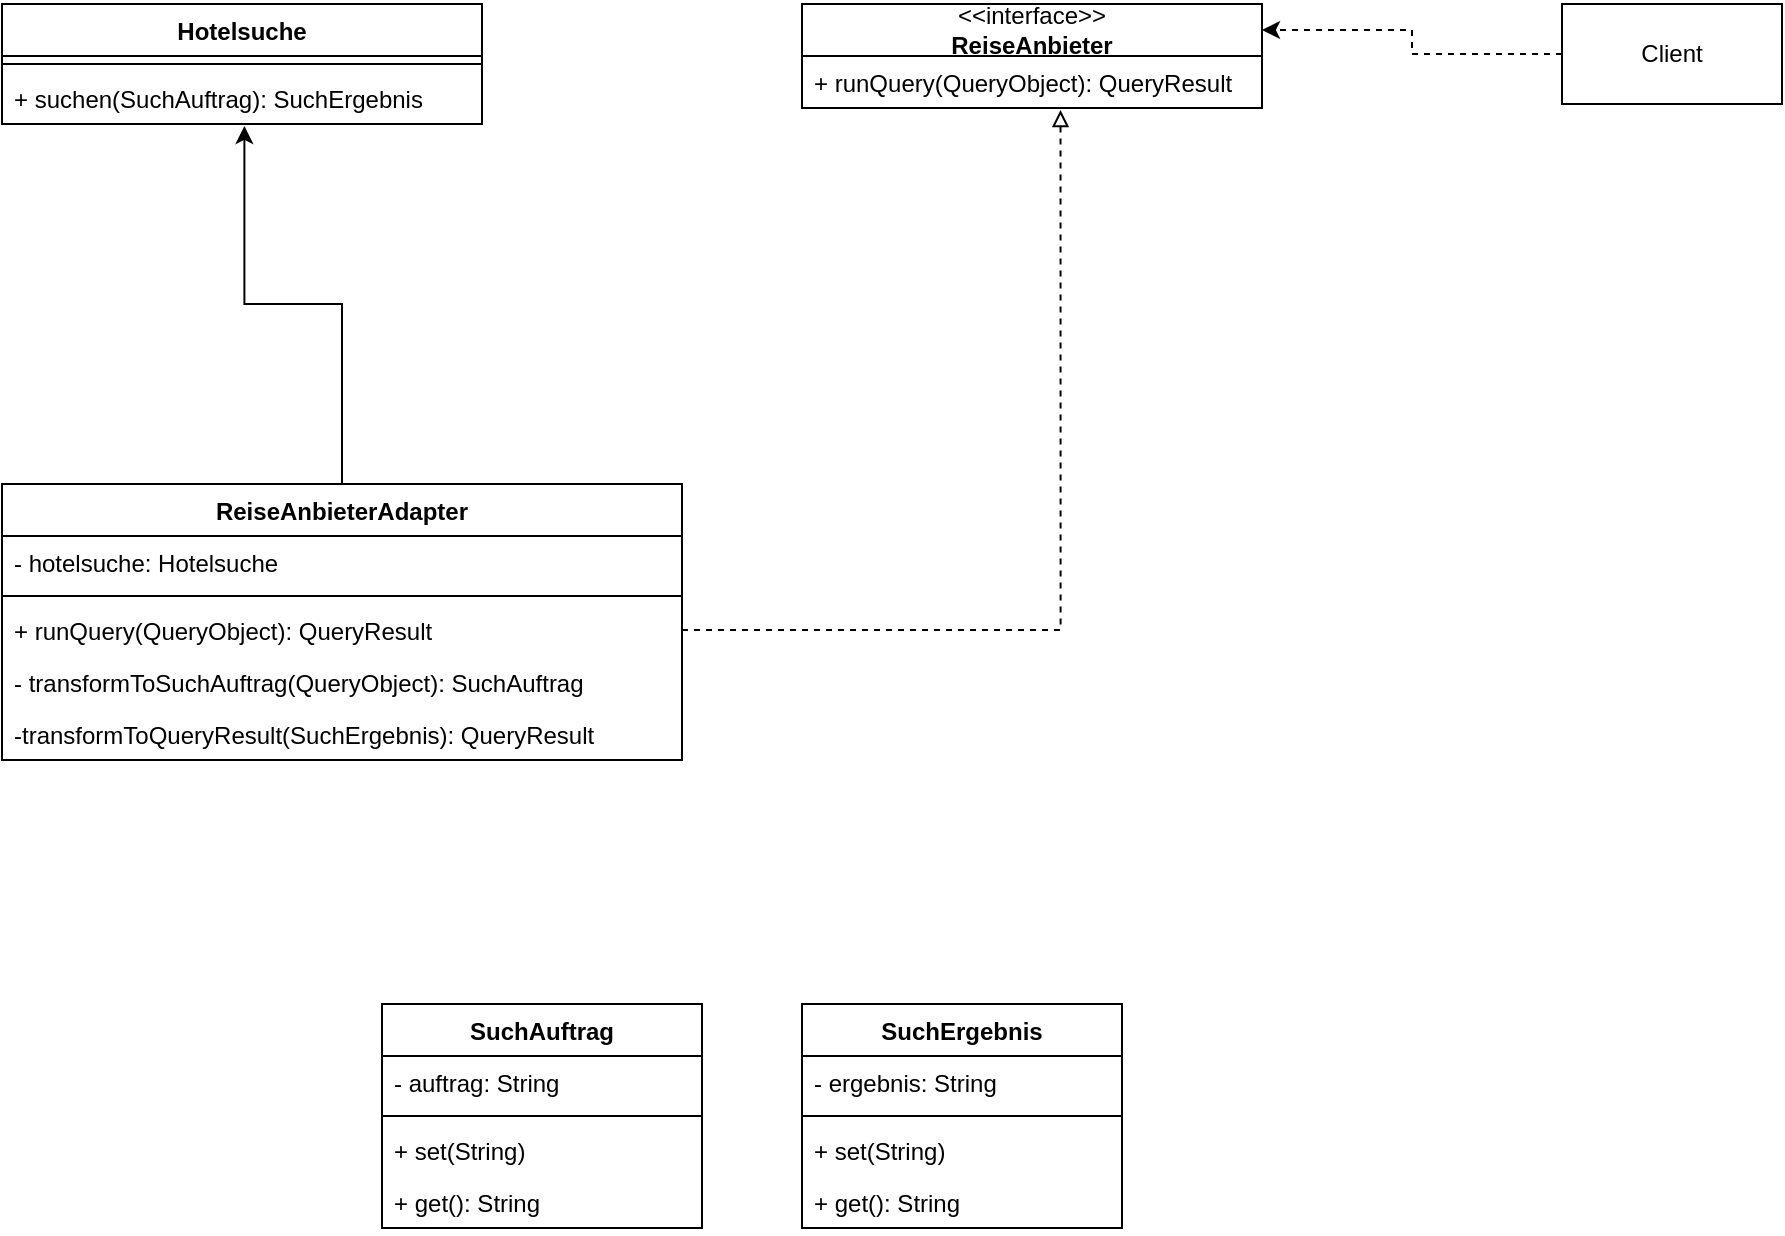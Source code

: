 <mxfile version="24.6.3" type="device">
  <diagram name="Seite-1" id="2FdmSvtwB2SYOyU4i6dr">
    <mxGraphModel dx="2074" dy="1132" grid="1" gridSize="10" guides="1" tooltips="1" connect="1" arrows="1" fold="1" page="1" pageScale="1" pageWidth="1169" pageHeight="827" math="0" shadow="0">
      <root>
        <mxCell id="0" />
        <mxCell id="1" parent="0" />
        <mxCell id="7MN9r2oa7G7E-R6rydLz-1" value="ReiseAnbieterAdapter" style="swimlane;fontStyle=1;align=center;verticalAlign=top;childLayout=stackLayout;horizontal=1;startSize=26;horizontalStack=0;resizeParent=1;resizeParentMax=0;resizeLast=0;collapsible=1;marginBottom=0;whiteSpace=wrap;html=1;" parent="1" vertex="1">
          <mxGeometry x="80" y="320" width="340" height="138" as="geometry" />
        </mxCell>
        <mxCell id="7MN9r2oa7G7E-R6rydLz-2" value="- hotelsuche: Hotelsuche" style="text;strokeColor=none;fillColor=none;align=left;verticalAlign=top;spacingLeft=4;spacingRight=4;overflow=hidden;rotatable=0;points=[[0,0.5],[1,0.5]];portConstraint=eastwest;whiteSpace=wrap;html=1;" parent="7MN9r2oa7G7E-R6rydLz-1" vertex="1">
          <mxGeometry y="26" width="340" height="26" as="geometry" />
        </mxCell>
        <mxCell id="7MN9r2oa7G7E-R6rydLz-3" value="" style="line;strokeWidth=1;fillColor=none;align=left;verticalAlign=middle;spacingTop=-1;spacingLeft=3;spacingRight=3;rotatable=0;labelPosition=right;points=[];portConstraint=eastwest;strokeColor=inherit;" parent="7MN9r2oa7G7E-R6rydLz-1" vertex="1">
          <mxGeometry y="52" width="340" height="8" as="geometry" />
        </mxCell>
        <mxCell id="7MN9r2oa7G7E-R6rydLz-4" value="+ runQuery(QueryObject): QueryResult" style="text;strokeColor=none;fillColor=none;align=left;verticalAlign=top;spacingLeft=4;spacingRight=4;overflow=hidden;rotatable=0;points=[[0,0.5],[1,0.5]];portConstraint=eastwest;whiteSpace=wrap;html=1;" parent="7MN9r2oa7G7E-R6rydLz-1" vertex="1">
          <mxGeometry y="60" width="340" height="26" as="geometry" />
        </mxCell>
        <mxCell id="7MN9r2oa7G7E-R6rydLz-13" value="- transformToSuchAuftrag(QueryObject): SuchAuftrag" style="text;strokeColor=none;fillColor=none;align=left;verticalAlign=top;spacingLeft=4;spacingRight=4;overflow=hidden;rotatable=0;points=[[0,0.5],[1,0.5]];portConstraint=eastwest;whiteSpace=wrap;html=1;" parent="7MN9r2oa7G7E-R6rydLz-1" vertex="1">
          <mxGeometry y="86" width="340" height="26" as="geometry" />
        </mxCell>
        <mxCell id="7MN9r2oa7G7E-R6rydLz-14" value="-transformToQueryResult(SuchErgebnis): QueryResult" style="text;strokeColor=none;fillColor=none;align=left;verticalAlign=top;spacingLeft=4;spacingRight=4;overflow=hidden;rotatable=0;points=[[0,0.5],[1,0.5]];portConstraint=eastwest;whiteSpace=wrap;html=1;" parent="7MN9r2oa7G7E-R6rydLz-1" vertex="1">
          <mxGeometry y="112" width="340" height="26" as="geometry" />
        </mxCell>
        <mxCell id="7MN9r2oa7G7E-R6rydLz-5" value="Hotelsuche" style="swimlane;fontStyle=1;align=center;verticalAlign=top;childLayout=stackLayout;horizontal=1;startSize=26;horizontalStack=0;resizeParent=1;resizeParentMax=0;resizeLast=0;collapsible=1;marginBottom=0;whiteSpace=wrap;html=1;" parent="1" vertex="1">
          <mxGeometry x="80" y="80" width="240" height="60" as="geometry" />
        </mxCell>
        <mxCell id="7MN9r2oa7G7E-R6rydLz-7" value="" style="line;strokeWidth=1;fillColor=none;align=left;verticalAlign=middle;spacingTop=-1;spacingLeft=3;spacingRight=3;rotatable=0;labelPosition=right;points=[];portConstraint=eastwest;strokeColor=inherit;" parent="7MN9r2oa7G7E-R6rydLz-5" vertex="1">
          <mxGeometry y="26" width="240" height="8" as="geometry" />
        </mxCell>
        <mxCell id="7MN9r2oa7G7E-R6rydLz-8" value="+ suchen(SuchAuftrag): SuchErgebnis" style="text;strokeColor=none;fillColor=none;align=left;verticalAlign=top;spacingLeft=4;spacingRight=4;overflow=hidden;rotatable=0;points=[[0,0.5],[1,0.5]];portConstraint=eastwest;whiteSpace=wrap;html=1;" parent="7MN9r2oa7G7E-R6rydLz-5" vertex="1">
          <mxGeometry y="34" width="240" height="26" as="geometry" />
        </mxCell>
        <mxCell id="7MN9r2oa7G7E-R6rydLz-9" value="&lt;div&gt;&amp;lt;&amp;lt;interface&amp;gt;&amp;gt;&lt;/div&gt;&lt;b&gt;ReiseAnbieter&lt;/b&gt;" style="swimlane;fontStyle=0;childLayout=stackLayout;horizontal=1;startSize=26;fillColor=none;horizontalStack=0;resizeParent=1;resizeParentMax=0;resizeLast=0;collapsible=1;marginBottom=0;whiteSpace=wrap;html=1;" parent="1" vertex="1">
          <mxGeometry x="480" y="80" width="230" height="52" as="geometry" />
        </mxCell>
        <mxCell id="7MN9r2oa7G7E-R6rydLz-10" value="+ runQuery(QueryObject): QueryResult" style="text;strokeColor=none;fillColor=none;align=left;verticalAlign=top;spacingLeft=4;spacingRight=4;overflow=hidden;rotatable=0;points=[[0,0.5],[1,0.5]];portConstraint=eastwest;whiteSpace=wrap;html=1;" parent="7MN9r2oa7G7E-R6rydLz-9" vertex="1">
          <mxGeometry y="26" width="230" height="26" as="geometry" />
        </mxCell>
        <mxCell id="7MN9r2oa7G7E-R6rydLz-15" style="edgeStyle=orthogonalEdgeStyle;rounded=0;orthogonalLoop=1;jettySize=auto;html=1;exitX=0.5;exitY=0;exitDx=0;exitDy=0;entryX=0.505;entryY=1.038;entryDx=0;entryDy=0;entryPerimeter=0;" parent="1" source="7MN9r2oa7G7E-R6rydLz-1" target="7MN9r2oa7G7E-R6rydLz-8" edge="1">
          <mxGeometry relative="1" as="geometry" />
        </mxCell>
        <mxCell id="7MN9r2oa7G7E-R6rydLz-16" style="edgeStyle=orthogonalEdgeStyle;rounded=0;orthogonalLoop=1;jettySize=auto;html=1;exitX=1;exitY=0.5;exitDx=0;exitDy=0;entryX=0.562;entryY=1.038;entryDx=0;entryDy=0;entryPerimeter=0;endArrow=block;endFill=0;dashed=1;" parent="1" source="7MN9r2oa7G7E-R6rydLz-4" target="7MN9r2oa7G7E-R6rydLz-10" edge="1">
          <mxGeometry relative="1" as="geometry" />
        </mxCell>
        <mxCell id="Z1lOsmk1YGY0DpXlOQUj-1" value="SuchAuftrag" style="swimlane;fontStyle=1;align=center;verticalAlign=top;childLayout=stackLayout;horizontal=1;startSize=26;horizontalStack=0;resizeParent=1;resizeParentMax=0;resizeLast=0;collapsible=1;marginBottom=0;whiteSpace=wrap;html=1;" parent="1" vertex="1">
          <mxGeometry x="270" y="580" width="160" height="112" as="geometry" />
        </mxCell>
        <mxCell id="Z1lOsmk1YGY0DpXlOQUj-2" value="- auftrag: String" style="text;strokeColor=none;fillColor=none;align=left;verticalAlign=top;spacingLeft=4;spacingRight=4;overflow=hidden;rotatable=0;points=[[0,0.5],[1,0.5]];portConstraint=eastwest;whiteSpace=wrap;html=1;" parent="Z1lOsmk1YGY0DpXlOQUj-1" vertex="1">
          <mxGeometry y="26" width="160" height="26" as="geometry" />
        </mxCell>
        <mxCell id="Z1lOsmk1YGY0DpXlOQUj-3" value="" style="line;strokeWidth=1;fillColor=none;align=left;verticalAlign=middle;spacingTop=-1;spacingLeft=3;spacingRight=3;rotatable=0;labelPosition=right;points=[];portConstraint=eastwest;strokeColor=inherit;" parent="Z1lOsmk1YGY0DpXlOQUj-1" vertex="1">
          <mxGeometry y="52" width="160" height="8" as="geometry" />
        </mxCell>
        <mxCell id="Z1lOsmk1YGY0DpXlOQUj-4" value="+ set(String)" style="text;strokeColor=none;fillColor=none;align=left;verticalAlign=top;spacingLeft=4;spacingRight=4;overflow=hidden;rotatable=0;points=[[0,0.5],[1,0.5]];portConstraint=eastwest;whiteSpace=wrap;html=1;" parent="Z1lOsmk1YGY0DpXlOQUj-1" vertex="1">
          <mxGeometry y="60" width="160" height="26" as="geometry" />
        </mxCell>
        <mxCell id="Z1lOsmk1YGY0DpXlOQUj-9" value="+ get(): String" style="text;strokeColor=none;fillColor=none;align=left;verticalAlign=top;spacingLeft=4;spacingRight=4;overflow=hidden;rotatable=0;points=[[0,0.5],[1,0.5]];portConstraint=eastwest;whiteSpace=wrap;html=1;" parent="Z1lOsmk1YGY0DpXlOQUj-1" vertex="1">
          <mxGeometry y="86" width="160" height="26" as="geometry" />
        </mxCell>
        <mxCell id="Z1lOsmk1YGY0DpXlOQUj-5" value="SuchErgebnis" style="swimlane;fontStyle=1;align=center;verticalAlign=top;childLayout=stackLayout;horizontal=1;startSize=26;horizontalStack=0;resizeParent=1;resizeParentMax=0;resizeLast=0;collapsible=1;marginBottom=0;whiteSpace=wrap;html=1;" parent="1" vertex="1">
          <mxGeometry x="480" y="580" width="160" height="112" as="geometry" />
        </mxCell>
        <mxCell id="Z1lOsmk1YGY0DpXlOQUj-6" value="- ergebnis: String" style="text;strokeColor=none;fillColor=none;align=left;verticalAlign=top;spacingLeft=4;spacingRight=4;overflow=hidden;rotatable=0;points=[[0,0.5],[1,0.5]];portConstraint=eastwest;whiteSpace=wrap;html=1;" parent="Z1lOsmk1YGY0DpXlOQUj-5" vertex="1">
          <mxGeometry y="26" width="160" height="26" as="geometry" />
        </mxCell>
        <mxCell id="Z1lOsmk1YGY0DpXlOQUj-7" value="" style="line;strokeWidth=1;fillColor=none;align=left;verticalAlign=middle;spacingTop=-1;spacingLeft=3;spacingRight=3;rotatable=0;labelPosition=right;points=[];portConstraint=eastwest;strokeColor=inherit;" parent="Z1lOsmk1YGY0DpXlOQUj-5" vertex="1">
          <mxGeometry y="52" width="160" height="8" as="geometry" />
        </mxCell>
        <mxCell id="Z1lOsmk1YGY0DpXlOQUj-10" value="+ set(String)" style="text;strokeColor=none;fillColor=none;align=left;verticalAlign=top;spacingLeft=4;spacingRight=4;overflow=hidden;rotatable=0;points=[[0,0.5],[1,0.5]];portConstraint=eastwest;whiteSpace=wrap;html=1;" parent="Z1lOsmk1YGY0DpXlOQUj-5" vertex="1">
          <mxGeometry y="60" width="160" height="26" as="geometry" />
        </mxCell>
        <mxCell id="Z1lOsmk1YGY0DpXlOQUj-11" value="+ get(): String" style="text;strokeColor=none;fillColor=none;align=left;verticalAlign=top;spacingLeft=4;spacingRight=4;overflow=hidden;rotatable=0;points=[[0,0.5],[1,0.5]];portConstraint=eastwest;whiteSpace=wrap;html=1;" parent="Z1lOsmk1YGY0DpXlOQUj-5" vertex="1">
          <mxGeometry y="86" width="160" height="26" as="geometry" />
        </mxCell>
        <mxCell id="72mp3sLH3kCcfNSBoxSI-2" style="edgeStyle=orthogonalEdgeStyle;rounded=0;orthogonalLoop=1;jettySize=auto;html=1;exitX=0;exitY=0.5;exitDx=0;exitDy=0;entryX=1;entryY=0.25;entryDx=0;entryDy=0;dashed=1;" edge="1" parent="1" source="72mp3sLH3kCcfNSBoxSI-1" target="7MN9r2oa7G7E-R6rydLz-9">
          <mxGeometry relative="1" as="geometry" />
        </mxCell>
        <mxCell id="72mp3sLH3kCcfNSBoxSI-1" value="Client" style="html=1;whiteSpace=wrap;" vertex="1" parent="1">
          <mxGeometry x="860" y="80" width="110" height="50" as="geometry" />
        </mxCell>
      </root>
    </mxGraphModel>
  </diagram>
</mxfile>
